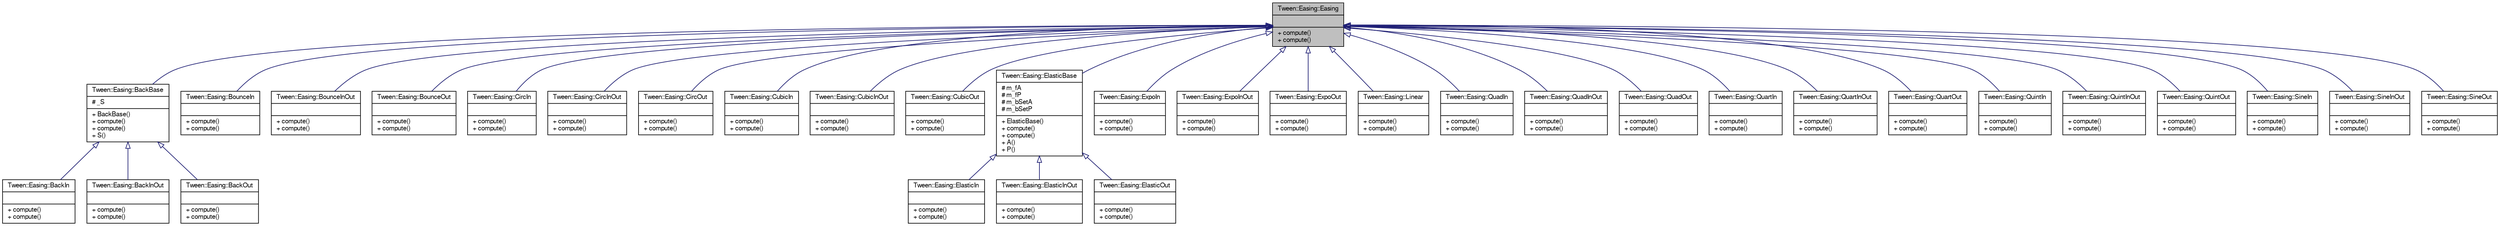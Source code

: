 digraph "Tween::Easing::Easing"
{
  bgcolor="transparent";
  edge [fontname="FreeSans",fontsize="10",labelfontname="FreeSans",labelfontsize="10"];
  node [fontname="FreeSans",fontsize="10",shape=record];
  Node1 [label="{Tween::Easing::Easing\n||+ compute()\l+ compute()\l}",height=0.2,width=0.4,color="black", fillcolor="grey75", style="filled" fontcolor="black"];
  Node1 -> Node2 [dir="back",color="midnightblue",fontsize="10",style="solid",arrowtail="onormal",fontname="FreeSans"];
  Node2 [label="{Tween::Easing::BackBase\n|# _S\l|+ BackBase()\l+ compute()\l+ compute()\l+ S()\l}",height=0.2,width=0.4,color="black",URL="$d8/d3e/classTween_1_1Easing_1_1BackBase.html"];
  Node2 -> Node3 [dir="back",color="midnightblue",fontsize="10",style="solid",arrowtail="onormal",fontname="FreeSans"];
  Node3 [label="{Tween::Easing::BackIn\n||+ compute()\l+ compute()\l}",height=0.2,width=0.4,color="black",URL="$df/d4e/classTween_1_1Easing_1_1BackIn.html"];
  Node2 -> Node4 [dir="back",color="midnightblue",fontsize="10",style="solid",arrowtail="onormal",fontname="FreeSans"];
  Node4 [label="{Tween::Easing::BackInOut\n||+ compute()\l+ compute()\l}",height=0.2,width=0.4,color="black",URL="$df/d3a/classTween_1_1Easing_1_1BackInOut.html"];
  Node2 -> Node5 [dir="back",color="midnightblue",fontsize="10",style="solid",arrowtail="onormal",fontname="FreeSans"];
  Node5 [label="{Tween::Easing::BackOut\n||+ compute()\l+ compute()\l}",height=0.2,width=0.4,color="black",URL="$d4/da6/classTween_1_1Easing_1_1BackOut.html"];
  Node1 -> Node6 [dir="back",color="midnightblue",fontsize="10",style="solid",arrowtail="onormal",fontname="FreeSans"];
  Node6 [label="{Tween::Easing::BounceIn\n||+ compute()\l+ compute()\l}",height=0.2,width=0.4,color="black",URL="$d1/daa/classTween_1_1Easing_1_1BounceIn.html"];
  Node1 -> Node7 [dir="back",color="midnightblue",fontsize="10",style="solid",arrowtail="onormal",fontname="FreeSans"];
  Node7 [label="{Tween::Easing::BounceInOut\n||+ compute()\l+ compute()\l}",height=0.2,width=0.4,color="black",URL="$d2/db2/classTween_1_1Easing_1_1BounceInOut.html"];
  Node1 -> Node8 [dir="back",color="midnightblue",fontsize="10",style="solid",arrowtail="onormal",fontname="FreeSans"];
  Node8 [label="{Tween::Easing::BounceOut\n||+ compute()\l+ compute()\l}",height=0.2,width=0.4,color="black",URL="$d0/d6f/classTween_1_1Easing_1_1BounceOut.html"];
  Node1 -> Node9 [dir="back",color="midnightblue",fontsize="10",style="solid",arrowtail="onormal",fontname="FreeSans"];
  Node9 [label="{Tween::Easing::CircIn\n||+ compute()\l+ compute()\l}",height=0.2,width=0.4,color="black",URL="$d8/d19/classTween_1_1Easing_1_1CircIn.html"];
  Node1 -> Node10 [dir="back",color="midnightblue",fontsize="10",style="solid",arrowtail="onormal",fontname="FreeSans"];
  Node10 [label="{Tween::Easing::CircInOut\n||+ compute()\l+ compute()\l}",height=0.2,width=0.4,color="black",URL="$d2/d7a/classTween_1_1Easing_1_1CircInOut.html"];
  Node1 -> Node11 [dir="back",color="midnightblue",fontsize="10",style="solid",arrowtail="onormal",fontname="FreeSans"];
  Node11 [label="{Tween::Easing::CircOut\n||+ compute()\l+ compute()\l}",height=0.2,width=0.4,color="black",URL="$dd/dcd/classTween_1_1Easing_1_1CircOut.html"];
  Node1 -> Node12 [dir="back",color="midnightblue",fontsize="10",style="solid",arrowtail="onormal",fontname="FreeSans"];
  Node12 [label="{Tween::Easing::CubicIn\n||+ compute()\l+ compute()\l}",height=0.2,width=0.4,color="black",URL="$d7/d17/classTween_1_1Easing_1_1CubicIn.html"];
  Node1 -> Node13 [dir="back",color="midnightblue",fontsize="10",style="solid",arrowtail="onormal",fontname="FreeSans"];
  Node13 [label="{Tween::Easing::CubicInOut\n||+ compute()\l+ compute()\l}",height=0.2,width=0.4,color="black",URL="$df/d2e/classTween_1_1Easing_1_1CubicInOut.html"];
  Node1 -> Node14 [dir="back",color="midnightblue",fontsize="10",style="solid",arrowtail="onormal",fontname="FreeSans"];
  Node14 [label="{Tween::Easing::CubicOut\n||+ compute()\l+ compute()\l}",height=0.2,width=0.4,color="black",URL="$db/d18/classTween_1_1Easing_1_1CubicOut.html"];
  Node1 -> Node15 [dir="back",color="midnightblue",fontsize="10",style="solid",arrowtail="onormal",fontname="FreeSans"];
  Node15 [label="{Tween::Easing::ElasticBase\n|# m_fA\l# m_fP\l# m_bSetA\l# m_bSetP\l|+ ElasticBase()\l+ compute()\l+ compute()\l+ A()\l+ P()\l}",height=0.2,width=0.4,color="black",URL="$d3/d6c/classTween_1_1Easing_1_1ElasticBase.html"];
  Node15 -> Node16 [dir="back",color="midnightblue",fontsize="10",style="solid",arrowtail="onormal",fontname="FreeSans"];
  Node16 [label="{Tween::Easing::ElasticIn\n||+ compute()\l+ compute()\l}",height=0.2,width=0.4,color="black",URL="$de/db6/classTween_1_1Easing_1_1ElasticIn.html"];
  Node15 -> Node17 [dir="back",color="midnightblue",fontsize="10",style="solid",arrowtail="onormal",fontname="FreeSans"];
  Node17 [label="{Tween::Easing::ElasticInOut\n||+ compute()\l+ compute()\l}",height=0.2,width=0.4,color="black",URL="$d4/dd9/classTween_1_1Easing_1_1ElasticInOut.html"];
  Node15 -> Node18 [dir="back",color="midnightblue",fontsize="10",style="solid",arrowtail="onormal",fontname="FreeSans"];
  Node18 [label="{Tween::Easing::ElasticOut\n||+ compute()\l+ compute()\l}",height=0.2,width=0.4,color="black",URL="$d7/dc1/classTween_1_1Easing_1_1ElasticOut.html"];
  Node1 -> Node19 [dir="back",color="midnightblue",fontsize="10",style="solid",arrowtail="onormal",fontname="FreeSans"];
  Node19 [label="{Tween::Easing::ExpoIn\n||+ compute()\l+ compute()\l}",height=0.2,width=0.4,color="black",URL="$da/d77/classTween_1_1Easing_1_1ExpoIn.html"];
  Node1 -> Node20 [dir="back",color="midnightblue",fontsize="10",style="solid",arrowtail="onormal",fontname="FreeSans"];
  Node20 [label="{Tween::Easing::ExpoInOut\n||+ compute()\l+ compute()\l}",height=0.2,width=0.4,color="black",URL="$d5/dc7/classTween_1_1Easing_1_1ExpoInOut.html"];
  Node1 -> Node21 [dir="back",color="midnightblue",fontsize="10",style="solid",arrowtail="onormal",fontname="FreeSans"];
  Node21 [label="{Tween::Easing::ExpoOut\n||+ compute()\l+ compute()\l}",height=0.2,width=0.4,color="black",URL="$d1/d12/classTween_1_1Easing_1_1ExpoOut.html"];
  Node1 -> Node22 [dir="back",color="midnightblue",fontsize="10",style="solid",arrowtail="onormal",fontname="FreeSans"];
  Node22 [label="{Tween::Easing::Linear\n||+ compute()\l+ compute()\l}",height=0.2,width=0.4,color="black",URL="$d0/ddd/classTween_1_1Easing_1_1Linear.html"];
  Node1 -> Node23 [dir="back",color="midnightblue",fontsize="10",style="solid",arrowtail="onormal",fontname="FreeSans"];
  Node23 [label="{Tween::Easing::QuadIn\n||+ compute()\l+ compute()\l}",height=0.2,width=0.4,color="black",URL="$df/d0f/classTween_1_1Easing_1_1QuadIn.html"];
  Node1 -> Node24 [dir="back",color="midnightblue",fontsize="10",style="solid",arrowtail="onormal",fontname="FreeSans"];
  Node24 [label="{Tween::Easing::QuadInOut\n||+ compute()\l+ compute()\l}",height=0.2,width=0.4,color="black",URL="$d4/d68/classTween_1_1Easing_1_1QuadInOut.html"];
  Node1 -> Node25 [dir="back",color="midnightblue",fontsize="10",style="solid",arrowtail="onormal",fontname="FreeSans"];
  Node25 [label="{Tween::Easing::QuadOut\n||+ compute()\l+ compute()\l}",height=0.2,width=0.4,color="black",URL="$d3/d27/classTween_1_1Easing_1_1QuadOut.html"];
  Node1 -> Node26 [dir="back",color="midnightblue",fontsize="10",style="solid",arrowtail="onormal",fontname="FreeSans"];
  Node26 [label="{Tween::Easing::QuartIn\n||+ compute()\l+ compute()\l}",height=0.2,width=0.4,color="black",URL="$d6/d41/classTween_1_1Easing_1_1QuartIn.html"];
  Node1 -> Node27 [dir="back",color="midnightblue",fontsize="10",style="solid",arrowtail="onormal",fontname="FreeSans"];
  Node27 [label="{Tween::Easing::QuartInOut\n||+ compute()\l+ compute()\l}",height=0.2,width=0.4,color="black",URL="$da/d97/classTween_1_1Easing_1_1QuartInOut.html"];
  Node1 -> Node28 [dir="back",color="midnightblue",fontsize="10",style="solid",arrowtail="onormal",fontname="FreeSans"];
  Node28 [label="{Tween::Easing::QuartOut\n||+ compute()\l+ compute()\l}",height=0.2,width=0.4,color="black",URL="$d0/db7/classTween_1_1Easing_1_1QuartOut.html"];
  Node1 -> Node29 [dir="back",color="midnightblue",fontsize="10",style="solid",arrowtail="onormal",fontname="FreeSans"];
  Node29 [label="{Tween::Easing::QuintIn\n||+ compute()\l+ compute()\l}",height=0.2,width=0.4,color="black",URL="$d9/d61/classTween_1_1Easing_1_1QuintIn.html"];
  Node1 -> Node30 [dir="back",color="midnightblue",fontsize="10",style="solid",arrowtail="onormal",fontname="FreeSans"];
  Node30 [label="{Tween::Easing::QuintInOut\n||+ compute()\l+ compute()\l}",height=0.2,width=0.4,color="black",URL="$d0/d56/classTween_1_1Easing_1_1QuintInOut.html"];
  Node1 -> Node31 [dir="back",color="midnightblue",fontsize="10",style="solid",arrowtail="onormal",fontname="FreeSans"];
  Node31 [label="{Tween::Easing::QuintOut\n||+ compute()\l+ compute()\l}",height=0.2,width=0.4,color="black",URL="$d7/d31/classTween_1_1Easing_1_1QuintOut.html"];
  Node1 -> Node32 [dir="back",color="midnightblue",fontsize="10",style="solid",arrowtail="onormal",fontname="FreeSans"];
  Node32 [label="{Tween::Easing::SineIn\n||+ compute()\l+ compute()\l}",height=0.2,width=0.4,color="black",URL="$de/d81/classTween_1_1Easing_1_1SineIn.html"];
  Node1 -> Node33 [dir="back",color="midnightblue",fontsize="10",style="solid",arrowtail="onormal",fontname="FreeSans"];
  Node33 [label="{Tween::Easing::SineInOut\n||+ compute()\l+ compute()\l}",height=0.2,width=0.4,color="black",URL="$dc/d2f/classTween_1_1Easing_1_1SineInOut.html"];
  Node1 -> Node34 [dir="back",color="midnightblue",fontsize="10",style="solid",arrowtail="onormal",fontname="FreeSans"];
  Node34 [label="{Tween::Easing::SineOut\n||+ compute()\l+ compute()\l}",height=0.2,width=0.4,color="black",URL="$d9/d8b/classTween_1_1Easing_1_1SineOut.html"];
}

